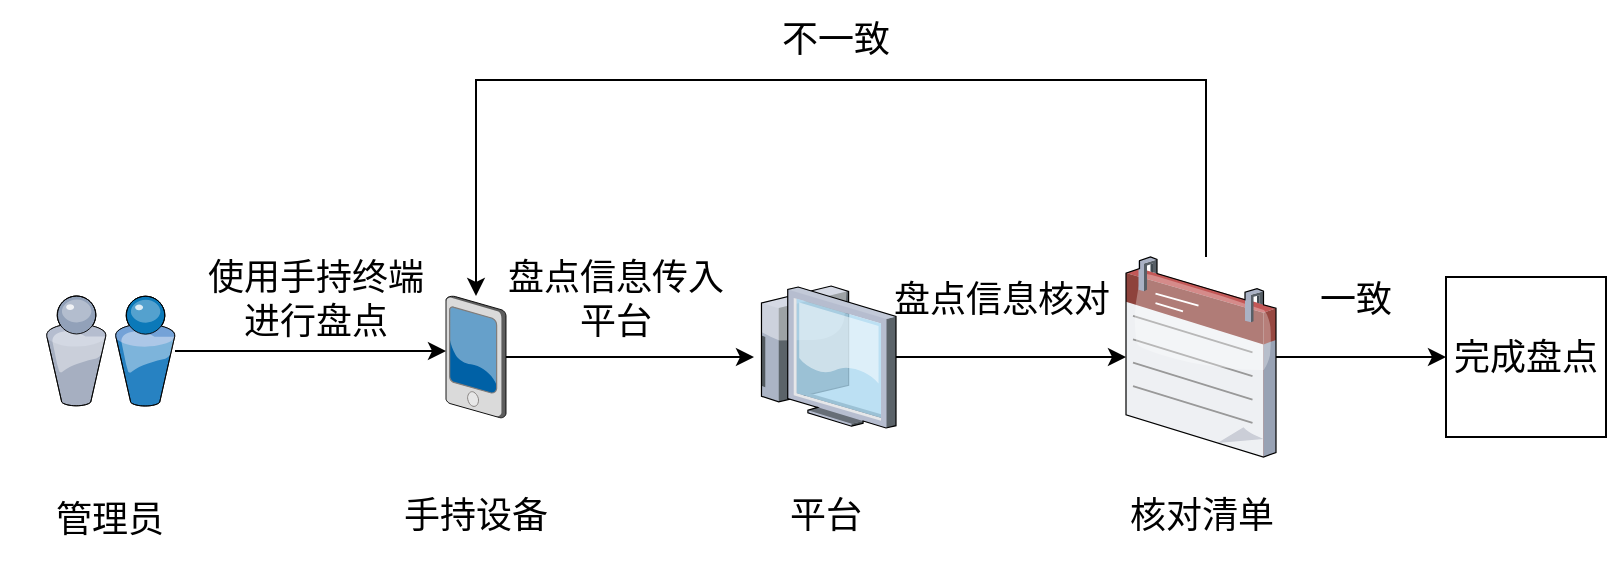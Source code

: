 <mxfile version="21.6.8" type="github">
  <diagram name="第 1 页" id="cqqPodx_gIHTt5UWhKDk">
    <mxGraphModel dx="1145" dy="1703" grid="1" gridSize="10" guides="1" tooltips="1" connect="1" arrows="1" fold="1" page="1" pageScale="1" pageWidth="827" pageHeight="1169" math="0" shadow="0">
      <root>
        <mxCell id="0" />
        <mxCell id="1" parent="0" />
        <mxCell id="y1A_n7PDeES1u6oTT7AH-3" style="edgeStyle=orthogonalEdgeStyle;rounded=0;orthogonalLoop=1;jettySize=auto;html=1;entryX=0;entryY=0.451;entryDx=0;entryDy=0;entryPerimeter=0;" edge="1" parent="1" source="E8Qx4PALKQgT2wIL797c-1" target="y1A_n7PDeES1u6oTT7AH-2">
          <mxGeometry relative="1" as="geometry" />
        </mxCell>
        <mxCell id="E8Qx4PALKQgT2wIL797c-1" value="" style="verticalLabelPosition=bottom;sketch=0;aspect=fixed;html=1;verticalAlign=top;strokeColor=none;align=center;outlineConnect=0;shape=mxgraph.citrix.users;" parent="1" vertex="1">
          <mxGeometry x="60" y="388" width="64.5" height="55" as="geometry" />
        </mxCell>
        <mxCell id="y1A_n7PDeES1u6oTT7AH-12" value="" style="edgeStyle=orthogonalEdgeStyle;rounded=0;orthogonalLoop=1;jettySize=auto;html=1;" edge="1" parent="1" source="E8Qx4PALKQgT2wIL797c-2" target="y1A_n7PDeES1u6oTT7AH-11">
          <mxGeometry relative="1" as="geometry" />
        </mxCell>
        <mxCell id="y1A_n7PDeES1u6oTT7AH-13" style="edgeStyle=orthogonalEdgeStyle;rounded=0;orthogonalLoop=1;jettySize=auto;html=1;" edge="1" parent="1" source="E8Qx4PALKQgT2wIL797c-2" target="y1A_n7PDeES1u6oTT7AH-2">
          <mxGeometry relative="1" as="geometry">
            <mxPoint x="637.5" y="280" as="targetPoint" />
            <Array as="points">
              <mxPoint x="640" y="280" />
              <mxPoint x="275" y="280" />
            </Array>
          </mxGeometry>
        </mxCell>
        <mxCell id="E8Qx4PALKQgT2wIL797c-2" value="" style="verticalLabelPosition=bottom;sketch=0;aspect=fixed;html=1;verticalAlign=top;strokeColor=none;align=center;outlineConnect=0;shape=mxgraph.citrix.calendar;" parent="1" vertex="1">
          <mxGeometry x="600" y="368.5" width="75" height="100" as="geometry" />
        </mxCell>
        <mxCell id="rkvHEvfjf1KEYPUZyGFZ-4" value="&lt;font style=&quot;font-size: 18px;&quot;&gt;管理员&lt;/font&gt;" style="text;strokeColor=none;align=center;fillColor=none;html=1;verticalAlign=middle;whiteSpace=wrap;rounded=0;" parent="1" vertex="1">
          <mxGeometry x="37.25" y="480" width="110" height="40" as="geometry" />
        </mxCell>
        <mxCell id="rkvHEvfjf1KEYPUZyGFZ-9" value="&lt;font style=&quot;font-size: 18px;&quot;&gt;使用手持终端进行盘点&lt;/font&gt;" style="text;strokeColor=none;align=center;fillColor=none;html=1;verticalAlign=middle;whiteSpace=wrap;rounded=0;" parent="1" vertex="1">
          <mxGeometry x="140" y="370" width="110" height="40" as="geometry" />
        </mxCell>
        <mxCell id="rkvHEvfjf1KEYPUZyGFZ-10" value="&lt;font style=&quot;font-size: 18px;&quot;&gt;核对清单&lt;/font&gt;" style="text;strokeColor=none;align=center;fillColor=none;html=1;verticalAlign=middle;whiteSpace=wrap;rounded=0;" parent="1" vertex="1">
          <mxGeometry x="578.75" y="475.5" width="117.5" height="44.5" as="geometry" />
        </mxCell>
        <mxCell id="cWcBK4I3sTEnP_NxPIof-5" value="&lt;span style=&quot;font-size: 18px;&quot;&gt;一致&lt;/span&gt;" style="text;strokeColor=none;align=center;fillColor=none;html=1;verticalAlign=middle;whiteSpace=wrap;rounded=0;" parent="1" vertex="1">
          <mxGeometry x="660" y="370" width="110" height="40" as="geometry" />
        </mxCell>
        <mxCell id="y1A_n7PDeES1u6oTT7AH-5" value="" style="edgeStyle=orthogonalEdgeStyle;rounded=0;orthogonalLoop=1;jettySize=auto;html=1;" edge="1" parent="1" source="y1A_n7PDeES1u6oTT7AH-2" target="y1A_n7PDeES1u6oTT7AH-4">
          <mxGeometry relative="1" as="geometry" />
        </mxCell>
        <mxCell id="y1A_n7PDeES1u6oTT7AH-2" value="" style="verticalLabelPosition=bottom;sketch=0;aspect=fixed;html=1;verticalAlign=top;strokeColor=none;align=center;outlineConnect=0;shape=mxgraph.citrix.pda;" vertex="1" parent="1">
          <mxGeometry x="260" y="388" width="30" height="61" as="geometry" />
        </mxCell>
        <mxCell id="y1A_n7PDeES1u6oTT7AH-9" value="" style="edgeStyle=orthogonalEdgeStyle;rounded=0;orthogonalLoop=1;jettySize=auto;html=1;" edge="1" parent="1" source="y1A_n7PDeES1u6oTT7AH-4" target="E8Qx4PALKQgT2wIL797c-2">
          <mxGeometry relative="1" as="geometry" />
        </mxCell>
        <mxCell id="y1A_n7PDeES1u6oTT7AH-4" value="" style="verticalLabelPosition=bottom;sketch=0;aspect=fixed;html=1;verticalAlign=top;strokeColor=none;align=center;outlineConnect=0;shape=mxgraph.citrix.thin_client;" vertex="1" parent="1">
          <mxGeometry x="414" y="383" width="71" height="71" as="geometry" />
        </mxCell>
        <mxCell id="y1A_n7PDeES1u6oTT7AH-8" value="&lt;font style=&quot;font-size: 18px;&quot;&gt;盘点信息传入平台&lt;/font&gt;" style="text;strokeColor=none;align=center;fillColor=none;html=1;verticalAlign=middle;whiteSpace=wrap;rounded=0;" vertex="1" parent="1">
          <mxGeometry x="290" y="370" width="110" height="40" as="geometry" />
        </mxCell>
        <mxCell id="y1A_n7PDeES1u6oTT7AH-10" value="&lt;font style=&quot;font-size: 18px;&quot;&gt;盘点信息核对&lt;/font&gt;" style="text;strokeColor=none;align=center;fillColor=none;html=1;verticalAlign=middle;whiteSpace=wrap;rounded=0;" vertex="1" parent="1">
          <mxGeometry x="482.5" y="370" width="110" height="40" as="geometry" />
        </mxCell>
        <mxCell id="y1A_n7PDeES1u6oTT7AH-11" value="&lt;font style=&quot;font-size: 18px;&quot;&gt;完成盘点&lt;/font&gt;" style="whiteSpace=wrap;html=1;aspect=fixed;" vertex="1" parent="1">
          <mxGeometry x="760" y="378.5" width="80" height="80" as="geometry" />
        </mxCell>
        <mxCell id="y1A_n7PDeES1u6oTT7AH-14" value="&lt;span style=&quot;font-size: 18px;&quot;&gt;不一致&lt;/span&gt;" style="text;strokeColor=none;align=center;fillColor=none;html=1;verticalAlign=middle;whiteSpace=wrap;rounded=0;" vertex="1" parent="1">
          <mxGeometry x="400" y="240" width="110" height="40" as="geometry" />
        </mxCell>
        <mxCell id="y1A_n7PDeES1u6oTT7AH-15" value="&lt;font style=&quot;font-size: 18px;&quot;&gt;平台&lt;/font&gt;" style="text;strokeColor=none;align=center;fillColor=none;html=1;verticalAlign=middle;whiteSpace=wrap;rounded=0;" vertex="1" parent="1">
          <mxGeometry x="394.5" y="477.75" width="110" height="40" as="geometry" />
        </mxCell>
        <mxCell id="y1A_n7PDeES1u6oTT7AH-16" value="&lt;font style=&quot;font-size: 18px;&quot;&gt;手持设备&lt;/font&gt;" style="text;strokeColor=none;align=center;fillColor=none;html=1;verticalAlign=middle;whiteSpace=wrap;rounded=0;" vertex="1" parent="1">
          <mxGeometry x="220" y="481.63" width="110" height="32.25" as="geometry" />
        </mxCell>
      </root>
    </mxGraphModel>
  </diagram>
</mxfile>
